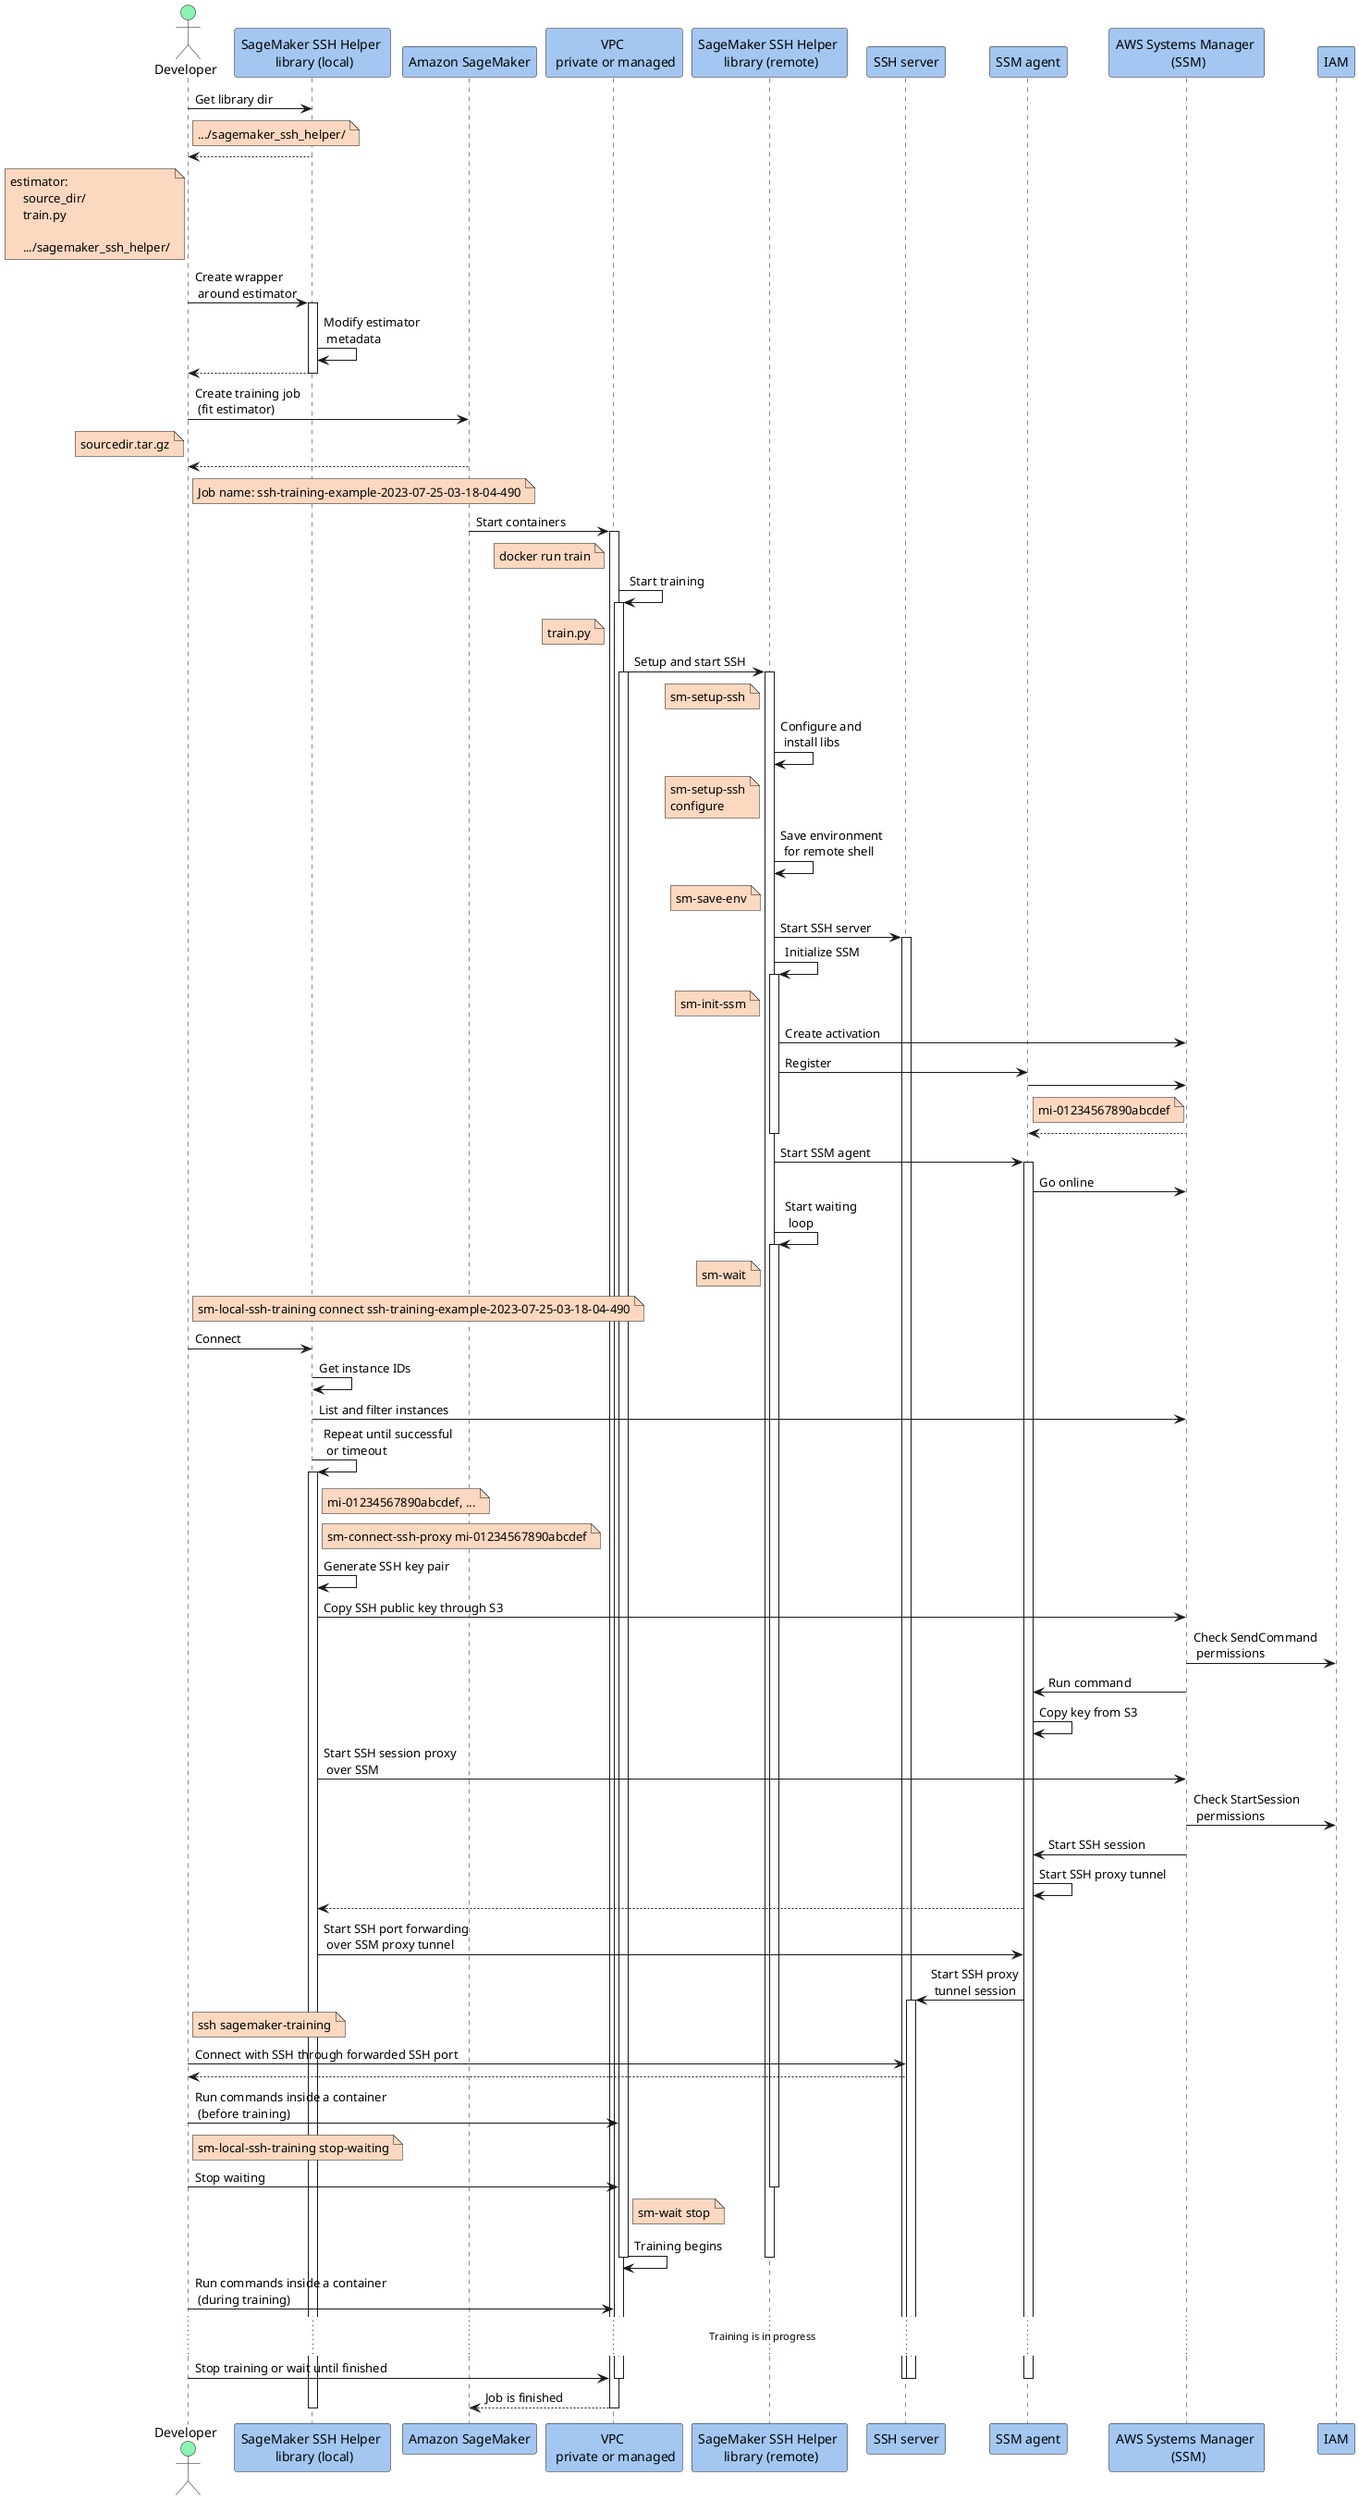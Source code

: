 See https://pdf.plantuml.net/PlantUML_Language_Reference_Guide_en.pdf

@startuml
skinparam ActorBackgroundColor #88F5B1
skinparam ParticipantBackgroundColor #A3C7F1
skinparam NoteBackgroundColor #FBD8BF

actor Developer as dev
participant "SageMaker SSH Helper \n library (local)" as sm_ssh_helper_local
participant "Amazon SageMaker" as sagemaker
participant "VPC \n private or managed" as vpc
participant "SageMaker SSH Helper \n library (remote)" as sm_ssh_helper_remote
participant "SSH server" as ssh
participant "SSM agent" as ssm_agent
participant "AWS Systems Manager \n (SSM)" as ssm
participant "IAM" as iam

dev -> sm_ssh_helper_local: Get library dir

note right of dev
.../sagemaker_ssh_helper/
end note

return


note left of dev
estimator:
    source_dir/
    train.py

    .../sagemaker_ssh_helper/
end note

dev -> sm_ssh_helper_local: Create wrapper \n around estimator
activate sm_ssh_helper_local
sm_ssh_helper_local -> sm_ssh_helper_local: Modify estimator \n metadata
return
deactivate sm_ssh_helper_local

dev -> sagemaker: Create training job \n (fit estimator)
note left of dev
sourcedir.tar.gz
end note
sagemaker --> dev:
note right of dev
Job name: ssh-training-example-2023-07-25-03-18-04-490
end note

sagemaker -> vpc: Start containers
note left vpc
docker run train
end note

activate vpc

vpc -> vpc: Start training
note left vpc
train.py
end note
activate vpc

vpc -> sm_ssh_helper_remote: Setup and start SSH
note left sm_ssh_helper_remote
sm-setup-ssh
end note
activate vpc

activate sm_ssh_helper_remote

sm_ssh_helper_remote -> sm_ssh_helper_remote: Configure and \n install libs
note left sm_ssh_helper_remote
sm-setup-ssh
configure
end note

sm_ssh_helper_remote -> sm_ssh_helper_remote: Save environment \n for remote shell
note left sm_ssh_helper_remote
sm-save-env
end note

sm_ssh_helper_remote -> ssh: Start SSH server
activate ssh

sm_ssh_helper_remote -> sm_ssh_helper_remote: Initialize SSM
activate sm_ssh_helper_remote
note left sm_ssh_helper_remote
sm-init-ssm
end note
sm_ssh_helper_remote -> ssm: Create activation
sm_ssh_helper_remote -> ssm_agent: Register
ssm_agent -> ssm:
note right ssm_agent
mi-01234567890abcdef
end note
ssm --> ssm_agent:
deactivate sm_ssh_helper_remote

sm_ssh_helper_remote -> ssm_agent: Start SSM agent
activate ssm_agent
ssm_agent -> ssm: Go online


sm_ssh_helper_remote -> sm_ssh_helper_remote: Start waiting \n loop
activate sm_ssh_helper_remote
note left sm_ssh_helper_remote
sm-wait
end note

note right dev
sm-local-ssh-training connect ssh-training-example-2023-07-25-03-18-04-490
end note
dev -> sm_ssh_helper_local: Connect
sm_ssh_helper_local -> sm_ssh_helper_local: Get instance IDs
sm_ssh_helper_local -> ssm: List and filter instances
sm_ssh_helper_local -> sm_ssh_helper_local: Repeat until successful \n or timeout

note right sm_ssh_helper_local
mi-01234567890abcdef, ...
end note

activate sm_ssh_helper_local
note right sm_ssh_helper_local
sm-connect-ssh-proxy mi-01234567890abcdef
end note
sm_ssh_helper_local -> sm_ssh_helper_local: Generate SSH key pair
sm_ssh_helper_local -> ssm: Copy SSH public key through S3

ssm -> iam: Check SendCommand \n permissions
ssm -> ssm_agent: Run command
ssm_agent -> ssm_agent: Copy key from S3
sm_ssh_helper_local -> ssm: Start SSH session proxy \n over SSM

ssm -> iam: Check StartSession \n permissions

ssm -> ssm_agent: Start SSH session
ssm_agent -> ssm_agent: Start SSH proxy tunnel
ssm_agent --> sm_ssh_helper_local:
sm_ssh_helper_local -> ssm_agent: Start SSH port forwarding \n over SSM proxy tunnel
ssm_agent -> ssh: Start SSH proxy \n tunnel session
activate ssh
note right dev
ssh sagemaker-training
end note
dev -> ssh: Connect with SSH through forwarded SSH port
ssh --> dev:

dev -> vpc: Run commands inside a container \n (before training)

note right dev
sm-local-ssh-training stop-waiting
end note

dev -> vpc: Stop waiting
note right vpc
sm-wait stop
end note
deactivate sm_ssh_helper_remote

vpc -> vpc: Training begins
deactivate vpc

deactivate sm_ssh_helper_remote

dev -> vpc: Run commands inside a container \n (during training)

...Training is in progress...
dev -> vpc: Stop training or wait until finished

deactivate ssh

deactivate ssh
deactivate ssm_agent
deactivate vpc

vpc --> sagemaker: Job is finished
deactivate vpc
deactivate sm_ssh_helper_local

@enduml